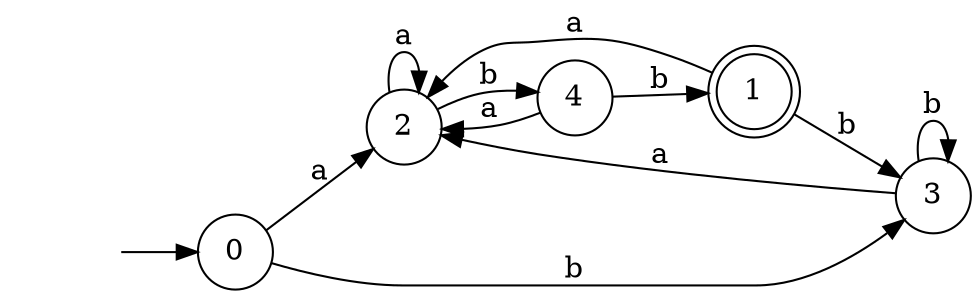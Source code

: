 digraph DFA {
  rankdir = LR;
  size = "10, 4";
  d2tstyleonly = true;
  node [shape = none]; " ";
  node [shape = doublecircle]; "1" ;
  node [shape = circle];
  " " -> "0"
  "0"         ->  "2"         [label = "a"];
  "1"         ->  "2"         [label = "a"];
  "2"         ->  "2"         [label = "a"];
  "3"         ->  "2"         [label = "a"];
  "4"         ->  "2"         [label = "a"];
  "0"         ->  "3"         [label = "b"];
  "1"         ->  "3"         [label = "b"];
  "2"         ->  "4"         [label = "b"];
  "3"         ->  "3"         [label = "b"];
  "4"         ->  "1"         [label = "b"];
}